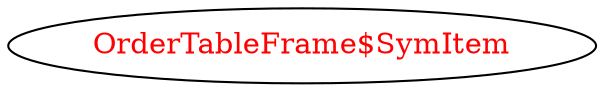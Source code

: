 digraph dependencyGraph {
 concentrate=true;
 ranksep="2.0";
 rankdir="LR"; 
 splines="ortho";
"OrderTableFrame$SymItem" [fontcolor="red"];
}